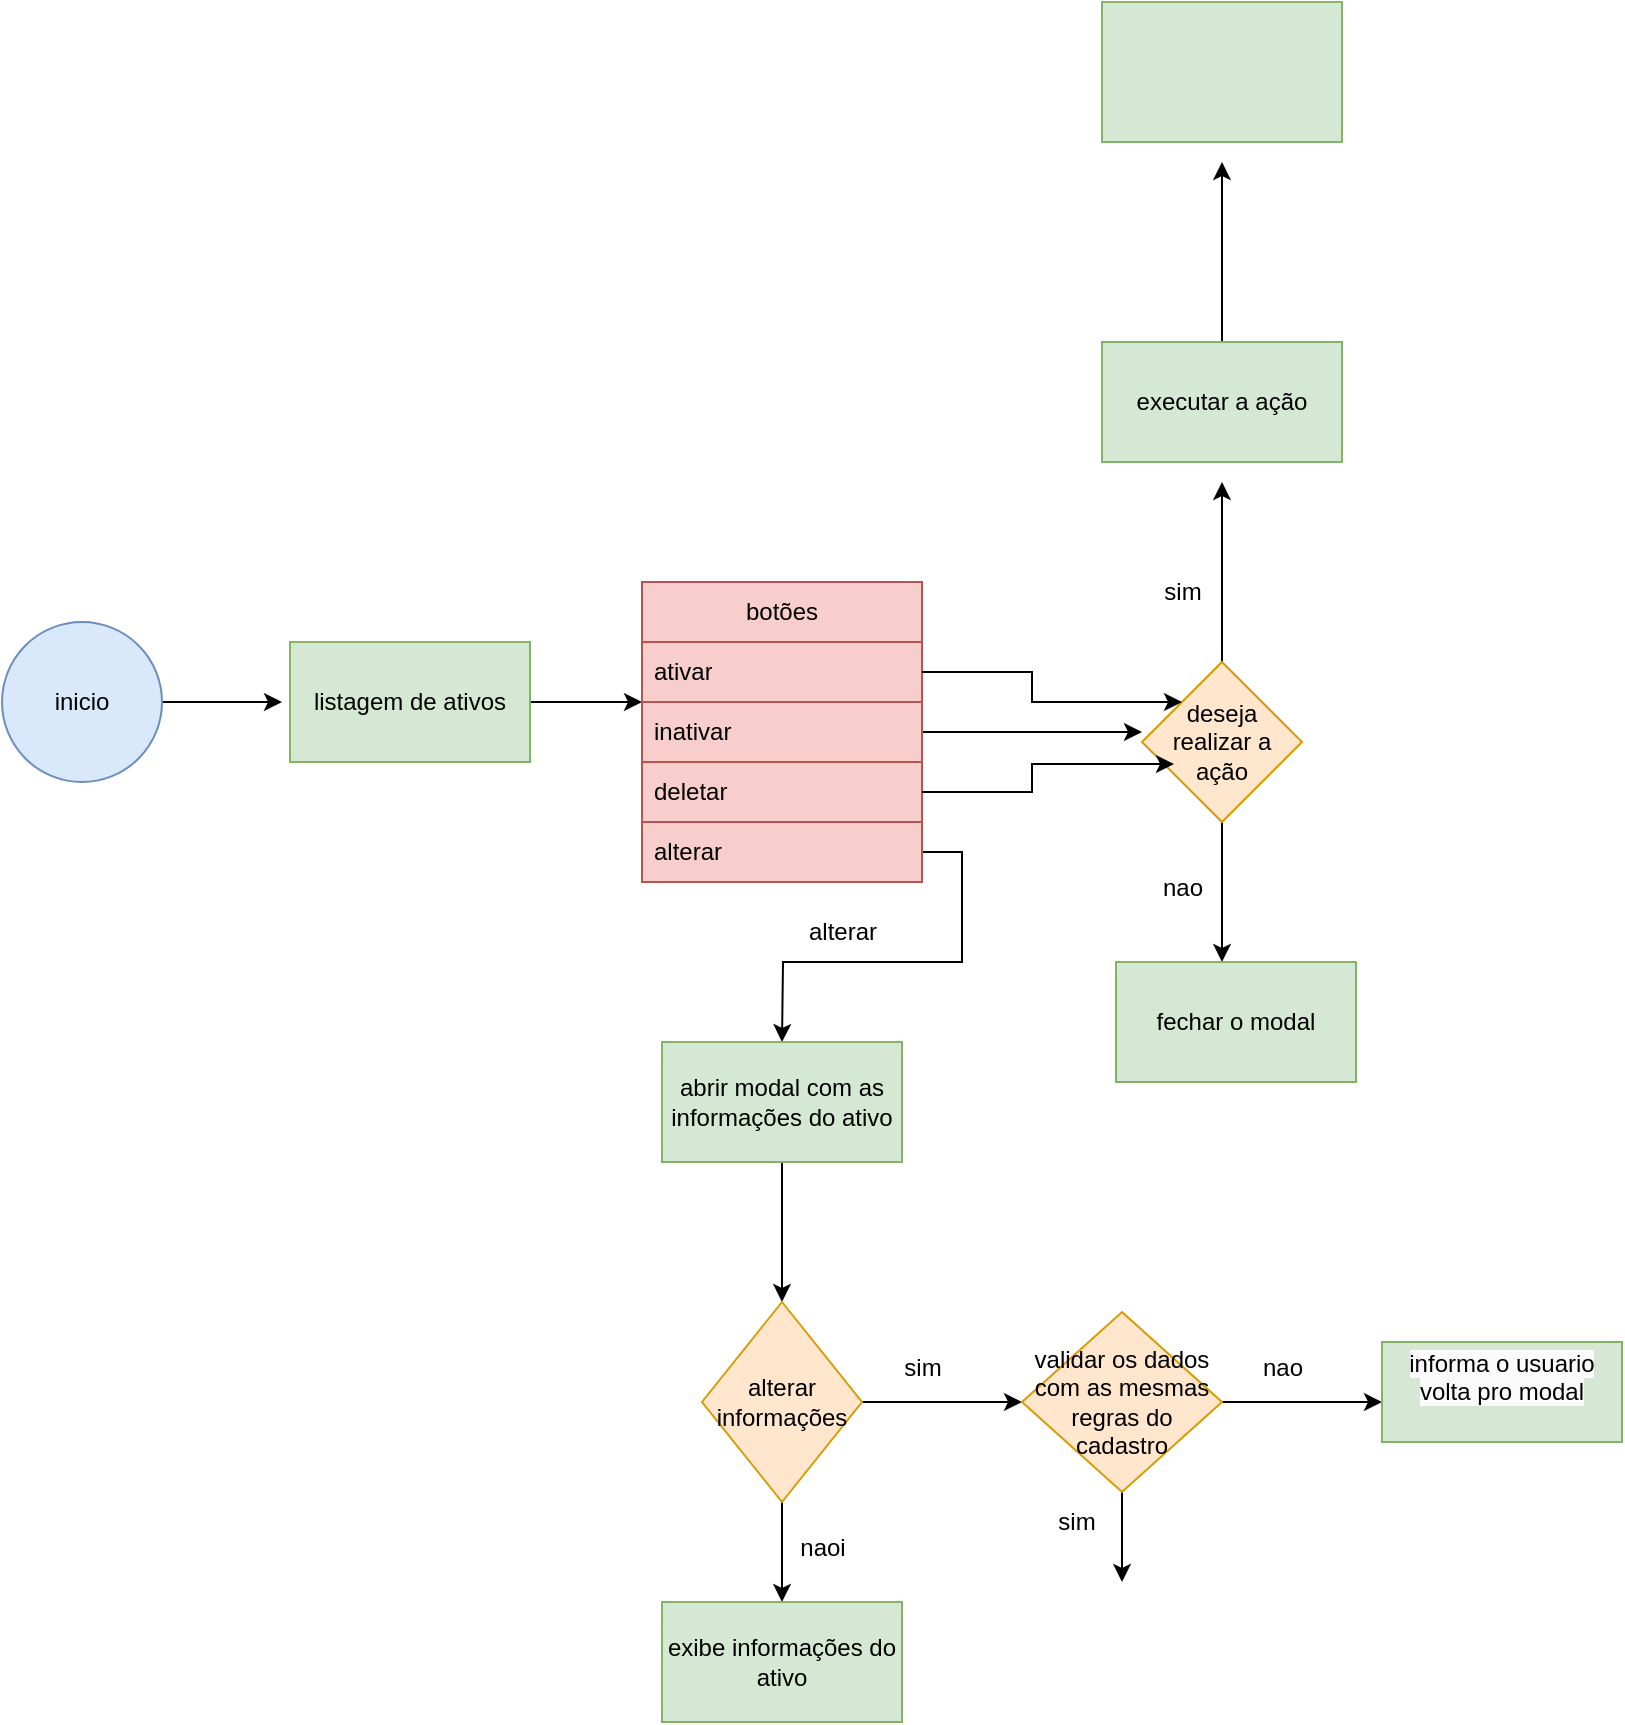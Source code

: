 <mxfile version="24.8.3">
  <diagram name="Página-1" id="9pCGbwbQd7x79HE6EyAy">
    <mxGraphModel dx="1200" dy="1848" grid="1" gridSize="10" guides="1" tooltips="1" connect="1" arrows="1" fold="1" page="1" pageScale="1" pageWidth="827" pageHeight="1169" math="0" shadow="0">
      <root>
        <mxCell id="0" />
        <mxCell id="1" parent="0" />
        <mxCell id="ujob37IYW_mpspGDludk-3" style="edgeStyle=orthogonalEdgeStyle;rounded=0;orthogonalLoop=1;jettySize=auto;html=1;" edge="1" parent="1" source="ujob37IYW_mpspGDludk-1">
          <mxGeometry relative="1" as="geometry">
            <mxPoint x="290" y="180" as="targetPoint" />
          </mxGeometry>
        </mxCell>
        <mxCell id="ujob37IYW_mpspGDludk-1" value="inicio" style="ellipse;whiteSpace=wrap;html=1;fillColor=#dae8fc;strokeColor=#6c8ebf;" vertex="1" parent="1">
          <mxGeometry x="150" y="140" width="80" height="80" as="geometry" />
        </mxCell>
        <mxCell id="ujob37IYW_mpspGDludk-5" style="edgeStyle=orthogonalEdgeStyle;rounded=0;orthogonalLoop=1;jettySize=auto;html=1;" edge="1" parent="1" source="ujob37IYW_mpspGDludk-4">
          <mxGeometry relative="1" as="geometry">
            <mxPoint x="470" y="180" as="targetPoint" />
          </mxGeometry>
        </mxCell>
        <mxCell id="ujob37IYW_mpspGDludk-4" value="listagem de ativos" style="whiteSpace=wrap;html=1;fillColor=#d5e8d4;strokeColor=#82b366;" vertex="1" parent="1">
          <mxGeometry x="294" y="150" width="120" height="60" as="geometry" />
        </mxCell>
        <mxCell id="ujob37IYW_mpspGDludk-6" value="botões" style="swimlane;fontStyle=0;childLayout=stackLayout;horizontal=1;startSize=30;horizontalStack=0;resizeParent=1;resizeParentMax=0;resizeLast=0;collapsible=1;marginBottom=0;whiteSpace=wrap;html=1;fillColor=#f8cecc;strokeColor=#b85450;" vertex="1" parent="1">
          <mxGeometry x="470" y="120" width="140" height="150" as="geometry" />
        </mxCell>
        <mxCell id="ujob37IYW_mpspGDludk-7" value="ativar" style="text;strokeColor=#b85450;fillColor=#f8cecc;align=left;verticalAlign=middle;spacingLeft=4;spacingRight=4;overflow=hidden;points=[[0,0.5],[1,0.5]];portConstraint=eastwest;rotatable=0;whiteSpace=wrap;html=1;" vertex="1" parent="ujob37IYW_mpspGDludk-6">
          <mxGeometry y="30" width="140" height="30" as="geometry" />
        </mxCell>
        <mxCell id="ujob37IYW_mpspGDludk-12" style="edgeStyle=orthogonalEdgeStyle;rounded=0;orthogonalLoop=1;jettySize=auto;html=1;" edge="1" parent="ujob37IYW_mpspGDludk-6" source="ujob37IYW_mpspGDludk-8">
          <mxGeometry relative="1" as="geometry">
            <mxPoint x="250" y="75" as="targetPoint" />
          </mxGeometry>
        </mxCell>
        <mxCell id="ujob37IYW_mpspGDludk-8" value="inativar" style="text;strokeColor=#b85450;fillColor=#f8cecc;align=left;verticalAlign=middle;spacingLeft=4;spacingRight=4;overflow=hidden;points=[[0,0.5],[1,0.5]];portConstraint=eastwest;rotatable=0;whiteSpace=wrap;html=1;" vertex="1" parent="ujob37IYW_mpspGDludk-6">
          <mxGeometry y="60" width="140" height="30" as="geometry" />
        </mxCell>
        <mxCell id="ujob37IYW_mpspGDludk-9" value="deletar" style="text;strokeColor=#b85450;fillColor=#f8cecc;align=left;verticalAlign=middle;spacingLeft=4;spacingRight=4;overflow=hidden;points=[[0,0.5],[1,0.5]];portConstraint=eastwest;rotatable=0;whiteSpace=wrap;html=1;" vertex="1" parent="ujob37IYW_mpspGDludk-6">
          <mxGeometry y="90" width="140" height="30" as="geometry" />
        </mxCell>
        <mxCell id="ujob37IYW_mpspGDludk-27" style="edgeStyle=orthogonalEdgeStyle;rounded=0;orthogonalLoop=1;jettySize=auto;html=1;exitX=1;exitY=0.5;exitDx=0;exitDy=0;" edge="1" parent="ujob37IYW_mpspGDludk-6" source="ujob37IYW_mpspGDludk-10">
          <mxGeometry relative="1" as="geometry">
            <mxPoint x="70" y="230" as="targetPoint" />
          </mxGeometry>
        </mxCell>
        <mxCell id="ujob37IYW_mpspGDludk-10" value="alterar" style="text;strokeColor=#b85450;fillColor=#f8cecc;align=left;verticalAlign=middle;spacingLeft=4;spacingRight=4;overflow=hidden;points=[[0,0.5],[1,0.5]];portConstraint=eastwest;rotatable=0;whiteSpace=wrap;html=1;" vertex="1" parent="ujob37IYW_mpspGDludk-6">
          <mxGeometry y="120" width="140" height="30" as="geometry" />
        </mxCell>
        <mxCell id="ujob37IYW_mpspGDludk-14" style="edgeStyle=orthogonalEdgeStyle;rounded=0;orthogonalLoop=1;jettySize=auto;html=1;" edge="1" parent="1" source="ujob37IYW_mpspGDludk-13">
          <mxGeometry relative="1" as="geometry">
            <mxPoint x="760" y="70" as="targetPoint" />
          </mxGeometry>
        </mxCell>
        <mxCell id="ujob37IYW_mpspGDludk-19" style="edgeStyle=orthogonalEdgeStyle;rounded=0;orthogonalLoop=1;jettySize=auto;html=1;exitX=0.5;exitY=1;exitDx=0;exitDy=0;" edge="1" parent="1" source="ujob37IYW_mpspGDludk-13">
          <mxGeometry relative="1" as="geometry">
            <mxPoint x="760" y="310" as="targetPoint" />
          </mxGeometry>
        </mxCell>
        <mxCell id="ujob37IYW_mpspGDludk-13" value="deseja realizar a ação" style="rhombus;whiteSpace=wrap;html=1;fillColor=#ffe6cc;strokeColor=#d79b00;" vertex="1" parent="1">
          <mxGeometry x="720" y="160" width="80" height="80" as="geometry" />
        </mxCell>
        <mxCell id="ujob37IYW_mpspGDludk-18" style="edgeStyle=orthogonalEdgeStyle;rounded=0;orthogonalLoop=1;jettySize=auto;html=1;" edge="1" parent="1" source="ujob37IYW_mpspGDludk-15">
          <mxGeometry relative="1" as="geometry">
            <mxPoint x="760" y="-90" as="targetPoint" />
          </mxGeometry>
        </mxCell>
        <mxCell id="ujob37IYW_mpspGDludk-15" value="executar a ação" style="whiteSpace=wrap;html=1;fillColor=#d5e8d4;strokeColor=#82b366;" vertex="1" parent="1">
          <mxGeometry x="700" width="120" height="60" as="geometry" />
        </mxCell>
        <mxCell id="ujob37IYW_mpspGDludk-16" value="sim" style="text;html=1;align=center;verticalAlign=middle;resizable=0;points=[];autosize=1;strokeColor=none;fillColor=none;" vertex="1" parent="1">
          <mxGeometry x="720" y="110" width="40" height="30" as="geometry" />
        </mxCell>
        <mxCell id="ujob37IYW_mpspGDludk-17" value="" style="whiteSpace=wrap;html=1;fillColor=#d5e8d4;strokeColor=#82b366;" vertex="1" parent="1">
          <mxGeometry x="700" y="-170" width="120" height="70" as="geometry" />
        </mxCell>
        <mxCell id="ujob37IYW_mpspGDludk-20" value="nao" style="text;html=1;align=center;verticalAlign=middle;resizable=0;points=[];autosize=1;strokeColor=none;fillColor=none;" vertex="1" parent="1">
          <mxGeometry x="720" y="258" width="40" height="30" as="geometry" />
        </mxCell>
        <mxCell id="ujob37IYW_mpspGDludk-21" value="&lt;div&gt;&lt;span style=&quot;background-color: initial;&quot;&gt;fechar o modal&lt;/span&gt;&lt;br&gt;&lt;/div&gt;" style="whiteSpace=wrap;html=1;fillColor=#d5e8d4;strokeColor=#82b366;" vertex="1" parent="1">
          <mxGeometry x="707" y="310" width="120" height="60" as="geometry" />
        </mxCell>
        <mxCell id="ujob37IYW_mpspGDludk-23" value="alterar" style="text;html=1;align=center;verticalAlign=middle;resizable=0;points=[];autosize=1;strokeColor=none;fillColor=none;" vertex="1" parent="1">
          <mxGeometry x="540" y="280" width="60" height="30" as="geometry" />
        </mxCell>
        <mxCell id="ujob37IYW_mpspGDludk-28" style="edgeStyle=orthogonalEdgeStyle;rounded=0;orthogonalLoop=1;jettySize=auto;html=1;" edge="1" parent="1" source="ujob37IYW_mpspGDludk-24">
          <mxGeometry relative="1" as="geometry">
            <mxPoint x="540" y="480" as="targetPoint" />
          </mxGeometry>
        </mxCell>
        <mxCell id="ujob37IYW_mpspGDludk-24" value="abrir modal com as informações do ativo" style="whiteSpace=wrap;html=1;fillColor=#d5e8d4;strokeColor=#82b366;" vertex="1" parent="1">
          <mxGeometry x="480" y="350" width="120" height="60" as="geometry" />
        </mxCell>
        <mxCell id="ujob37IYW_mpspGDludk-25" style="edgeStyle=orthogonalEdgeStyle;rounded=0;orthogonalLoop=1;jettySize=auto;html=1;entryX=0;entryY=0;entryDx=0;entryDy=0;" edge="1" parent="1" source="ujob37IYW_mpspGDludk-7" target="ujob37IYW_mpspGDludk-13">
          <mxGeometry relative="1" as="geometry" />
        </mxCell>
        <mxCell id="ujob37IYW_mpspGDludk-26" style="edgeStyle=orthogonalEdgeStyle;rounded=0;orthogonalLoop=1;jettySize=auto;html=1;exitX=1;exitY=0.5;exitDx=0;exitDy=0;entryX=0.2;entryY=0.638;entryDx=0;entryDy=0;entryPerimeter=0;" edge="1" parent="1" source="ujob37IYW_mpspGDludk-9" target="ujob37IYW_mpspGDludk-13">
          <mxGeometry relative="1" as="geometry" />
        </mxCell>
        <mxCell id="ujob37IYW_mpspGDludk-31" style="edgeStyle=orthogonalEdgeStyle;rounded=0;orthogonalLoop=1;jettySize=auto;html=1;" edge="1" parent="1" source="ujob37IYW_mpspGDludk-30">
          <mxGeometry relative="1" as="geometry">
            <mxPoint x="660" y="530" as="targetPoint" />
          </mxGeometry>
        </mxCell>
        <mxCell id="ujob37IYW_mpspGDludk-43" style="edgeStyle=orthogonalEdgeStyle;rounded=0;orthogonalLoop=1;jettySize=auto;html=1;" edge="1" parent="1" source="ujob37IYW_mpspGDludk-30">
          <mxGeometry relative="1" as="geometry">
            <mxPoint x="540" y="630" as="targetPoint" />
          </mxGeometry>
        </mxCell>
        <mxCell id="ujob37IYW_mpspGDludk-30" value="alterar informações" style="rhombus;whiteSpace=wrap;html=1;fillColor=#ffe6cc;strokeColor=#d79b00;" vertex="1" parent="1">
          <mxGeometry x="500" y="480" width="80" height="100" as="geometry" />
        </mxCell>
        <mxCell id="ujob37IYW_mpspGDludk-32" value="sim" style="text;html=1;align=center;verticalAlign=middle;resizable=0;points=[];autosize=1;strokeColor=none;fillColor=none;" vertex="1" parent="1">
          <mxGeometry x="590" y="498" width="40" height="30" as="geometry" />
        </mxCell>
        <mxCell id="ujob37IYW_mpspGDludk-35" style="edgeStyle=orthogonalEdgeStyle;rounded=0;orthogonalLoop=1;jettySize=auto;html=1;" edge="1" parent="1" source="ujob37IYW_mpspGDludk-34">
          <mxGeometry relative="1" as="geometry">
            <mxPoint x="840" y="530" as="targetPoint" />
          </mxGeometry>
        </mxCell>
        <mxCell id="ujob37IYW_mpspGDludk-38" style="edgeStyle=orthogonalEdgeStyle;rounded=0;orthogonalLoop=1;jettySize=auto;html=1;exitX=0.5;exitY=1;exitDx=0;exitDy=0;" edge="1" parent="1" source="ujob37IYW_mpspGDludk-34">
          <mxGeometry relative="1" as="geometry">
            <mxPoint x="710" y="620" as="targetPoint" />
          </mxGeometry>
        </mxCell>
        <mxCell id="ujob37IYW_mpspGDludk-34" value="validar os dados com as mesmas regras do cadastro" style="rhombus;whiteSpace=wrap;html=1;fillColor=#ffe6cc;strokeColor=#d79b00;" vertex="1" parent="1">
          <mxGeometry x="660" y="485" width="100" height="90" as="geometry" />
        </mxCell>
        <mxCell id="ujob37IYW_mpspGDludk-36" value="nao" style="text;html=1;align=center;verticalAlign=middle;resizable=0;points=[];autosize=1;strokeColor=none;fillColor=none;" vertex="1" parent="1">
          <mxGeometry x="770" y="498" width="40" height="30" as="geometry" />
        </mxCell>
        <mxCell id="ujob37IYW_mpspGDludk-37" value="&#xa;&lt;span style=&quot;color: rgb(0, 0, 0); font-family: Helvetica; font-size: 12px; font-style: normal; font-variant-ligatures: normal; font-variant-caps: normal; font-weight: 400; letter-spacing: normal; orphans: 2; text-align: center; text-indent: 0px; text-transform: none; widows: 2; word-spacing: 0px; -webkit-text-stroke-width: 0px; white-space: normal; background-color: rgb(251, 251, 251); text-decoration-thickness: initial; text-decoration-style: initial; text-decoration-color: initial; display: inline !important; float: none;&quot;&gt;informa o usuario volta pro modal&lt;/span&gt;&#xa;&#xa;" style="whiteSpace=wrap;html=1;fillColor=#d5e8d4;strokeColor=#82b366;" vertex="1" parent="1">
          <mxGeometry x="840" y="500" width="120" height="50" as="geometry" />
        </mxCell>
        <mxCell id="ujob37IYW_mpspGDludk-39" value="sim" style="text;html=1;align=center;verticalAlign=middle;resizable=0;points=[];autosize=1;strokeColor=none;fillColor=none;" vertex="1" parent="1">
          <mxGeometry x="667" y="575" width="40" height="30" as="geometry" />
        </mxCell>
        <mxCell id="ujob37IYW_mpspGDludk-44" value="naoi" style="text;html=1;align=center;verticalAlign=middle;resizable=0;points=[];autosize=1;strokeColor=none;fillColor=none;" vertex="1" parent="1">
          <mxGeometry x="535" y="588" width="50" height="30" as="geometry" />
        </mxCell>
        <mxCell id="ujob37IYW_mpspGDludk-45" value="exibe informações do ativo" style="whiteSpace=wrap;html=1;fillColor=#d5e8d4;strokeColor=#82b366;" vertex="1" parent="1">
          <mxGeometry x="480" y="630" width="120" height="60" as="geometry" />
        </mxCell>
      </root>
    </mxGraphModel>
  </diagram>
</mxfile>
